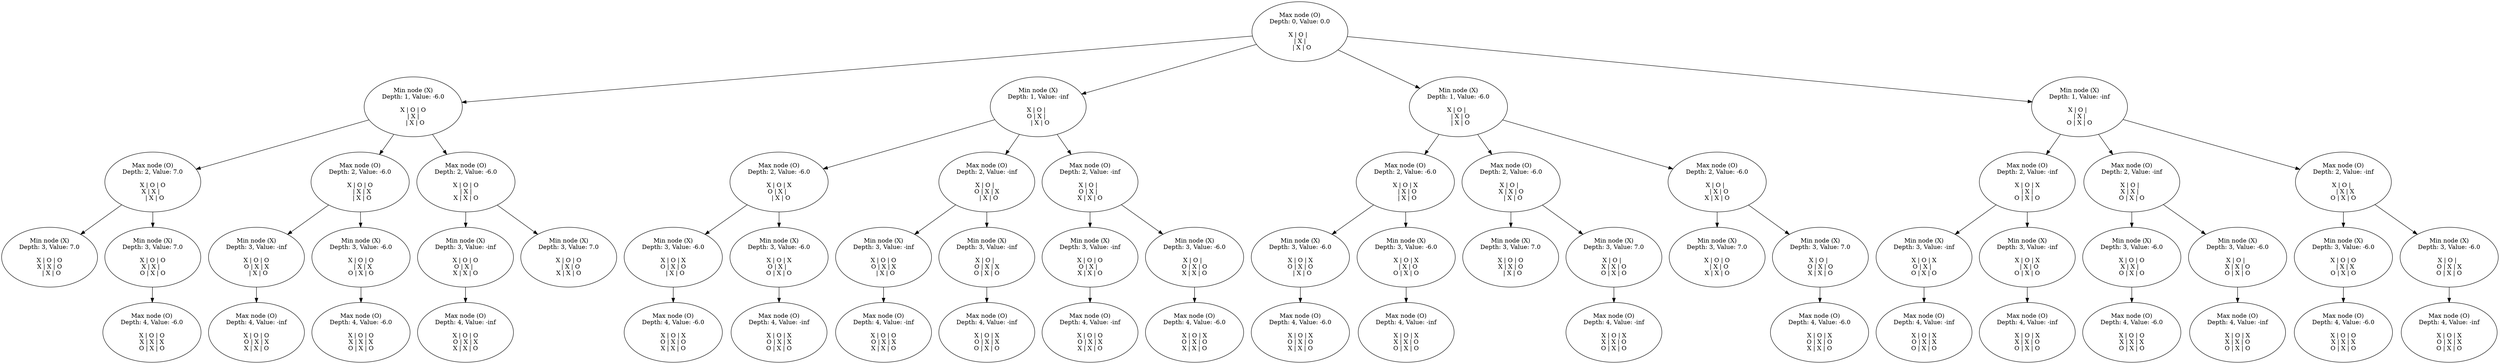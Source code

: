 // The tree
digraph {
	314038481 [label="Max node (O)
Depth: 0, Value: 0.0

X | O |  
  | X |  
  | X | O"]
	405217857 [label="Min node (X)
Depth: 1, Value: -6.0

X | O | O
  | X |  
  | X | O"]
	704949152 [label="Max node (O)
Depth: 2, Value: 7.0

X | O | O
X | X |  
  | X | O"]
	750914612 [label="Min node (X)
Depth: 3, Value: 7.0

X | O | O
X | X | O
  | X | O"]
	774035973 [label="Min node (X)
Depth: 3, Value: 7.0

X | O | O
X | X |  
O | X | O"]
	999936182 [label="Max node (O)
Depth: 4, Value: -6.0

X | O | O
X | X | X
O | X | O"]
	112887958 [label="Max node (O)
Depth: 2, Value: -6.0

X | O | O
  | X | X
  | X | O"]
	779084851 [label="Min node (X)
Depth: 3, Value: -inf

X | O | O
O | X | X
  | X | O"]
	48072512 [label="Max node (O)
Depth: 4, Value: -inf

X | O | O
O | X | X
X | X | O"]
	941592847 [label="Min node (X)
Depth: 3, Value: -6.0

X | O | O
  | X | X
O | X | O"]
	737951400 [label="Max node (O)
Depth: 4, Value: -6.0

X | O | O
X | X | X
O | X | O"]
	107742738 [label="Max node (O)
Depth: 2, Value: -6.0

X | O | O
  | X |  
X | X | O"]
	1009009069 [label="Min node (X)
Depth: 3, Value: -inf

X | O | O
O | X |  
X | X | O"]
	125969925 [label="Max node (O)
Depth: 4, Value: -inf

X | O | O
O | X | X
X | X | O"]
	335113406 [label="Min node (X)
Depth: 3, Value: 7.0

X | O | O
  | X | O
X | X | O"]
	515570120 [label="Min node (X)
Depth: 1, Value: -inf

X | O |  
O | X |  
  | X | O"]
	447026100 [label="Max node (O)
Depth: 2, Value: -6.0

X | O | X
O | X |  
  | X | O"]
	992531676 [label="Min node (X)
Depth: 3, Value: -6.0

X | O | X
O | X | O
  | X | O"]
	114875890 [label="Max node (O)
Depth: 4, Value: -6.0

X | O | X
O | X | O
X | X | O"]
	987875632 [label="Min node (X)
Depth: 3, Value: -6.0

X | O | X
O | X |  
O | X | O"]
	572250731 [label="Max node (O)
Depth: 4, Value: -inf

X | O | X
O | X | X
O | X | O"]
	522312374 [label="Max node (O)
Depth: 2, Value: -inf

X | O |  
O | X | X
  | X | O"]
	284860740 [label="Min node (X)
Depth: 3, Value: -inf

X | O | O
O | X | X
  | X | O"]
	859664179 [label="Max node (O)
Depth: 4, Value: -inf

X | O | O
O | X | X
X | X | O"]
	488815605 [label="Min node (X)
Depth: 3, Value: -inf

X | O |  
O | X | X
O | X | O"]
	686309016 [label="Max node (O)
Depth: 4, Value: -inf

X | O | X
O | X | X
O | X | O"]
	536989320 [label="Max node (O)
Depth: 2, Value: -inf

X | O |  
O | X |  
X | X | O"]
	972195291 [label="Min node (X)
Depth: 3, Value: -inf

X | O | O
O | X |  
X | X | O"]
	822508304 [label="Max node (O)
Depth: 4, Value: -inf

X | O | O
O | X | X
X | X | O"]
	502157913 [label="Min node (X)
Depth: 3, Value: -6.0

X | O |  
O | X | O
X | X | O"]
	991851211 [label="Max node (O)
Depth: 4, Value: -6.0

X | O | X
O | X | O
X | X | O"]
	1005320005 [label="Min node (X)
Depth: 1, Value: -6.0

X | O |  
  | X | O
  | X | O"]
	310752400 [label="Max node (O)
Depth: 2, Value: -6.0

X | O | X
  | X | O
  | X | O"]
	796663164 [label="Min node (X)
Depth: 3, Value: -6.0

X | O | X
O | X | O
  | X | O"]
	694238601 [label="Max node (O)
Depth: 4, Value: -6.0

X | O | X
O | X | O
X | X | O"]
	1002511567 [label="Min node (X)
Depth: 3, Value: -6.0

X | O | X
  | X | O
O | X | O"]
	980881136 [label="Max node (O)
Depth: 4, Value: -inf

X | O | X
X | X | O
O | X | O"]
	653948075 [label="Max node (O)
Depth: 2, Value: -6.0

X | O |  
X | X | O
  | X | O"]
	608581372 [label="Min node (X)
Depth: 3, Value: 7.0

X | O | O
X | X | O
  | X | O"]
	216555781 [label="Min node (X)
Depth: 3, Value: 7.0

X | O |  
X | X | O
O | X | O"]
	166472997 [label="Max node (O)
Depth: 4, Value: -inf

X | O | X
X | X | O
O | X | O"]
	706373739 [label="Max node (O)
Depth: 2, Value: -6.0

X | O |  
  | X | O
X | X | O"]
	11662013 [label="Min node (X)
Depth: 3, Value: 7.0

X | O | O
  | X | O
X | X | O"]
	592516941 [label="Min node (X)
Depth: 3, Value: 7.0

X | O |  
O | X | O
X | X | O"]
	418797775 [label="Max node (O)
Depth: 4, Value: -6.0

X | O | X
O | X | O
X | X | O"]
	208625409 [label="Min node (X)
Depth: 1, Value: -inf

X | O |  
  | X |  
O | X | O"]
	125428308 [label="Max node (O)
Depth: 2, Value: -inf

X | O | X
  | X |  
O | X | O"]
	467850739 [label="Min node (X)
Depth: 3, Value: -inf

X | O | X
O | X |  
O | X | O"]
	942489117 [label="Max node (O)
Depth: 4, Value: -inf

X | O | X
O | X | X
O | X | O"]
	408554578 [label="Min node (X)
Depth: 3, Value: -inf

X | O | X
  | X | O
O | X | O"]
	709245523 [label="Max node (O)
Depth: 4, Value: -inf

X | O | X
X | X | O
O | X | O"]
	378314488 [label="Max node (O)
Depth: 2, Value: -inf

X | O |  
X | X |  
O | X | O"]
	270592639 [label="Min node (X)
Depth: 3, Value: -6.0

X | O | O
X | X |  
O | X | O"]
	130389925 [label="Max node (O)
Depth: 4, Value: -6.0

X | O | O
X | X | X
O | X | O"]
	602942164 [label="Min node (X)
Depth: 3, Value: -6.0

X | O |  
X | X | O
O | X | O"]
	21765393 [label="Max node (O)
Depth: 4, Value: -inf

X | O | X
X | X | O
O | X | O"]
	858337531 [label="Max node (O)
Depth: 2, Value: -inf

X | O |  
  | X | X
O | X | O"]
	961282338 [label="Min node (X)
Depth: 3, Value: -6.0

X | O | O
  | X | X
O | X | O"]
	31061913 [label="Max node (O)
Depth: 4, Value: -6.0

X | O | O
X | X | X
O | X | O"]
	787314010 [label="Min node (X)
Depth: 3, Value: -6.0

X | O |  
O | X | X
O | X | O"]
	130252806 [label="Max node (O)
Depth: 4, Value: -inf

X | O | X
O | X | X
O | X | O"]
	314038481 -> 405217857
	314038481 -> 515570120
	314038481 -> 1005320005
	314038481 -> 208625409
	405217857 -> 704949152
	405217857 -> 112887958
	405217857 -> 107742738
	704949152 -> 750914612
	704949152 -> 774035973
	774035973 -> 999936182
	112887958 -> 779084851
	112887958 -> 941592847
	779084851 -> 48072512
	941592847 -> 737951400
	107742738 -> 1009009069
	107742738 -> 335113406
	1009009069 -> 125969925
	515570120 -> 447026100
	515570120 -> 522312374
	515570120 -> 536989320
	447026100 -> 992531676
	447026100 -> 987875632
	992531676 -> 114875890
	987875632 -> 572250731
	522312374 -> 284860740
	522312374 -> 488815605
	284860740 -> 859664179
	488815605 -> 686309016
	536989320 -> 972195291
	536989320 -> 502157913
	972195291 -> 822508304
	502157913 -> 991851211
	1005320005 -> 310752400
	1005320005 -> 653948075
	1005320005 -> 706373739
	310752400 -> 796663164
	310752400 -> 1002511567
	796663164 -> 694238601
	1002511567 -> 980881136
	653948075 -> 608581372
	653948075 -> 216555781
	216555781 -> 166472997
	706373739 -> 11662013
	706373739 -> 592516941
	592516941 -> 418797775
	208625409 -> 125428308
	208625409 -> 378314488
	208625409 -> 858337531
	125428308 -> 467850739
	125428308 -> 408554578
	467850739 -> 942489117
	408554578 -> 709245523
	378314488 -> 270592639
	378314488 -> 602942164
	270592639 -> 130389925
	602942164 -> 21765393
	858337531 -> 961282338
	858337531 -> 787314010
	961282338 -> 31061913
	787314010 -> 130252806
}
